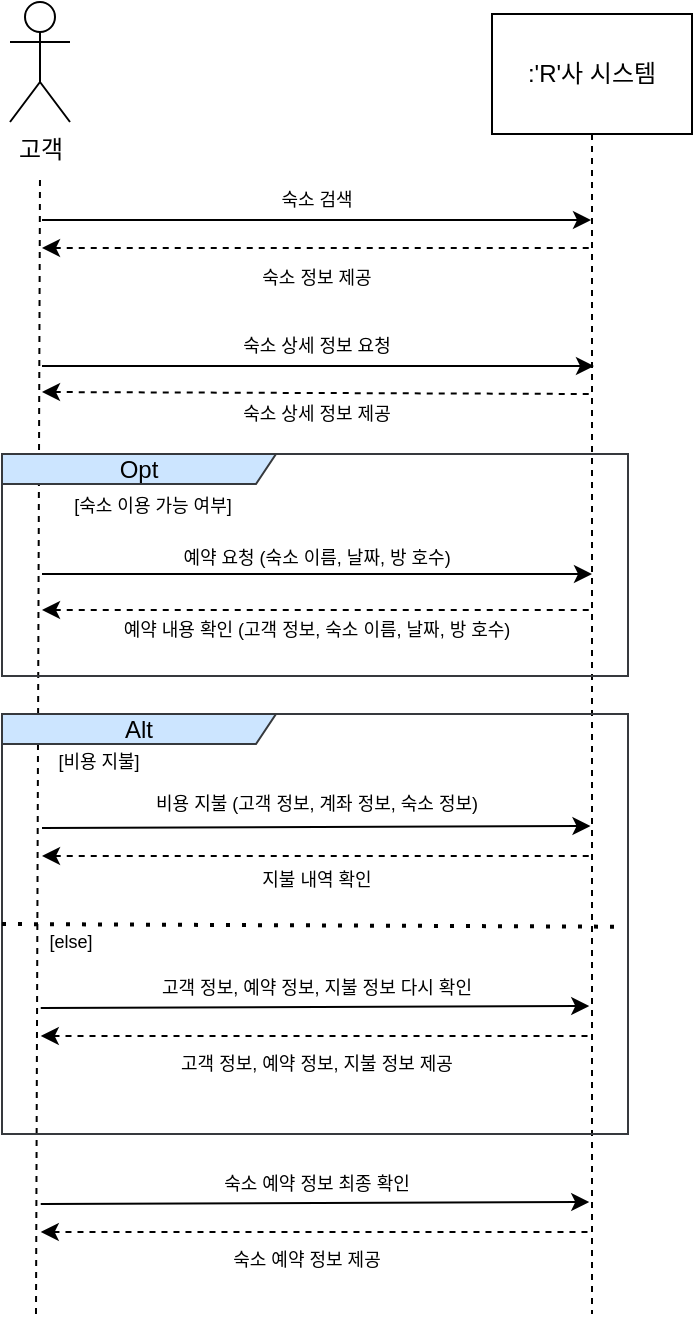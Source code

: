 <mxfile version="21.3.7" type="github">
  <diagram name="Page-1" id="2YBvvXClWsGukQMizWep">
    <mxGraphModel dx="1050" dy="581" grid="1" gridSize="10" guides="1" tooltips="1" connect="1" arrows="1" fold="1" page="1" pageScale="1" pageWidth="850" pageHeight="1100" math="0" shadow="0">
      <root>
        <mxCell id="0" />
        <mxCell id="1" parent="0" />
        <mxCell id="OeKNVEEBHDEB7mtfJP_2-1" value="고객" style="shape=umlActor;verticalLabelPosition=bottom;verticalAlign=top;html=1;outlineConnect=0;" vertex="1" parent="1">
          <mxGeometry x="257" y="344" width="30" height="60" as="geometry" />
        </mxCell>
        <mxCell id="OeKNVEEBHDEB7mtfJP_2-3" value="" style="endArrow=none;dashed=1;html=1;rounded=0;" edge="1" parent="1">
          <mxGeometry width="50" height="50" relative="1" as="geometry">
            <mxPoint x="270" y="1000" as="sourcePoint" />
            <mxPoint x="272" y="430" as="targetPoint" />
          </mxGeometry>
        </mxCell>
        <mxCell id="OeKNVEEBHDEB7mtfJP_2-4" value=":&#39;R&#39;사 시스템" style="shape=umlLifeline;perimeter=lifelinePerimeter;whiteSpace=wrap;html=1;container=0;dropTarget=0;collapsible=0;recursiveResize=0;outlineConnect=0;portConstraint=eastwest;newEdgeStyle={&quot;edgeStyle&quot;:&quot;elbowEdgeStyle&quot;,&quot;elbow&quot;:&quot;vertical&quot;,&quot;curved&quot;:0,&quot;rounded&quot;:0};size=60;" vertex="1" parent="1">
          <mxGeometry x="498" y="350" width="100" height="650" as="geometry" />
        </mxCell>
        <mxCell id="OeKNVEEBHDEB7mtfJP_2-6" value="" style="endArrow=classic;html=1;rounded=0;" edge="1" parent="1">
          <mxGeometry width="50" height="50" relative="1" as="geometry">
            <mxPoint x="273" y="453" as="sourcePoint" />
            <mxPoint x="547.5" y="453.0" as="targetPoint" />
          </mxGeometry>
        </mxCell>
        <mxCell id="OeKNVEEBHDEB7mtfJP_2-7" value="" style="endArrow=none;html=1;rounded=0;dashed=1;endFill=0;startArrow=classic;startFill=1;" edge="1" parent="1">
          <mxGeometry width="50" height="50" relative="1" as="geometry">
            <mxPoint x="273" y="467" as="sourcePoint" />
            <mxPoint x="548" y="467" as="targetPoint" />
          </mxGeometry>
        </mxCell>
        <mxCell id="OeKNVEEBHDEB7mtfJP_2-8" value="" style="endArrow=classic;html=1;rounded=0;" edge="1" parent="1">
          <mxGeometry width="50" height="50" relative="1" as="geometry">
            <mxPoint x="273" y="526" as="sourcePoint" />
            <mxPoint x="549" y="526" as="targetPoint" />
          </mxGeometry>
        </mxCell>
        <mxCell id="OeKNVEEBHDEB7mtfJP_2-9" value="" style="endArrow=none;html=1;rounded=0;dashed=1;endFill=0;startArrow=classic;startFill=1;" edge="1" parent="1">
          <mxGeometry width="50" height="50" relative="1" as="geometry">
            <mxPoint x="273" y="539" as="sourcePoint" />
            <mxPoint x="548" y="540" as="targetPoint" />
          </mxGeometry>
        </mxCell>
        <mxCell id="OeKNVEEBHDEB7mtfJP_2-10" value="" style="endArrow=classic;html=1;rounded=0;" edge="1" parent="1">
          <mxGeometry width="50" height="50" relative="1" as="geometry">
            <mxPoint x="273" y="630" as="sourcePoint" />
            <mxPoint x="548" y="630" as="targetPoint" />
          </mxGeometry>
        </mxCell>
        <mxCell id="OeKNVEEBHDEB7mtfJP_2-11" value="" style="endArrow=none;html=1;rounded=0;dashed=1;endFill=0;startArrow=classic;startFill=1;" edge="1" parent="1">
          <mxGeometry width="50" height="50" relative="1" as="geometry">
            <mxPoint x="273" y="648" as="sourcePoint" />
            <mxPoint x="548" y="648" as="targetPoint" />
          </mxGeometry>
        </mxCell>
        <mxCell id="OeKNVEEBHDEB7mtfJP_2-12" value="숙소 검색" style="text;html=1;align=center;verticalAlign=middle;resizable=0;points=[];autosize=1;strokeColor=none;fillColor=none;fontSize=9;" vertex="1" parent="1">
          <mxGeometry x="374.5" y="428" width="70" height="30" as="geometry" />
        </mxCell>
        <mxCell id="OeKNVEEBHDEB7mtfJP_2-13" value="숙소 정보 제공" style="text;html=1;align=center;verticalAlign=middle;resizable=0;points=[];autosize=1;strokeColor=none;fillColor=none;fontSize=9;" vertex="1" parent="1">
          <mxGeometry x="364.5" y="467" width="90" height="30" as="geometry" />
        </mxCell>
        <mxCell id="OeKNVEEBHDEB7mtfJP_2-14" value="숙소 상세 정보 요청" style="text;html=1;align=center;verticalAlign=middle;resizable=0;points=[];autosize=1;strokeColor=none;fillColor=none;fontSize=9;" vertex="1" parent="1">
          <mxGeometry x="354.5" y="501" width="110" height="30" as="geometry" />
        </mxCell>
        <mxCell id="OeKNVEEBHDEB7mtfJP_2-15" value="숙소 상세 정보 제공" style="text;html=1;align=center;verticalAlign=middle;resizable=0;points=[];autosize=1;strokeColor=none;fillColor=none;fontSize=9;" vertex="1" parent="1">
          <mxGeometry x="354.5" y="535" width="110" height="30" as="geometry" />
        </mxCell>
        <mxCell id="OeKNVEEBHDEB7mtfJP_2-23" value="" style="endArrow=classic;html=1;rounded=0;" edge="1" parent="1">
          <mxGeometry width="50" height="50" relative="1" as="geometry">
            <mxPoint x="273" y="757" as="sourcePoint" />
            <mxPoint x="547.25" y="756" as="targetPoint" />
          </mxGeometry>
        </mxCell>
        <mxCell id="OeKNVEEBHDEB7mtfJP_2-24" value="" style="endArrow=none;html=1;rounded=0;dashed=1;endFill=0;startArrow=classic;startFill=1;" edge="1" parent="1">
          <mxGeometry width="50" height="50" relative="1" as="geometry">
            <mxPoint x="273" y="771" as="sourcePoint" />
            <mxPoint x="547.25" y="771" as="targetPoint" />
          </mxGeometry>
        </mxCell>
        <mxCell id="OeKNVEEBHDEB7mtfJP_2-27" value="Opt" style="shape=umlFrame;whiteSpace=wrap;html=1;pointerEvents=0;recursiveResize=0;container=1;collapsible=0;width=137;height=15;labelBackgroundColor=none;labelBorderColor=none;fillColor=#cce5ff;fillStyle=auto;strokeColor=#36393d;" vertex="1" parent="1">
          <mxGeometry x="253" y="570" width="313" height="111" as="geometry" />
        </mxCell>
        <mxCell id="OeKNVEEBHDEB7mtfJP_2-29" value="&lt;font style=&quot;font-size: 9px;&quot;&gt;[숙소 이용 가능 여부]&lt;/font&gt;" style="text;html=1;align=center;verticalAlign=middle;resizable=0;points=[];autosize=1;strokeColor=none;fillColor=none;" vertex="1" parent="OeKNVEEBHDEB7mtfJP_2-27">
          <mxGeometry x="15" y="10" width="120" height="30" as="geometry" />
        </mxCell>
        <mxCell id="OeKNVEEBHDEB7mtfJP_2-21" value="예약 요청 (숙소 이름, 날짜, 방 호수)" style="text;html=1;align=center;verticalAlign=middle;resizable=0;points=[];autosize=1;strokeColor=none;fillColor=none;fontSize=9;" vertex="1" parent="OeKNVEEBHDEB7mtfJP_2-27">
          <mxGeometry x="66.5" y="37" width="180" height="30" as="geometry" />
        </mxCell>
        <mxCell id="OeKNVEEBHDEB7mtfJP_2-30" value="예약 내용 확인 (고객 정보, 숙소 이름, 날짜, 방 호수)" style="text;html=1;align=center;verticalAlign=middle;resizable=0;points=[];autosize=1;strokeColor=none;fillColor=none;fontSize=9;" vertex="1" parent="OeKNVEEBHDEB7mtfJP_2-27">
          <mxGeometry x="31.5" y="73" width="250" height="30" as="geometry" />
        </mxCell>
        <mxCell id="OeKNVEEBHDEB7mtfJP_2-36" value="Alt" style="shape=umlFrame;whiteSpace=wrap;html=1;pointerEvents=0;recursiveResize=0;container=1;collapsible=0;width=137;height=15;labelBackgroundColor=none;labelBorderColor=none;fillColor=#cce5ff;fillStyle=auto;strokeColor=#36393d;" vertex="1" parent="1">
          <mxGeometry x="253" y="700" width="313" height="210" as="geometry" />
        </mxCell>
        <mxCell id="OeKNVEEBHDEB7mtfJP_2-37" value="&lt;font style=&quot;font-size: 9px;&quot;&gt;[비용 지불]&lt;/font&gt;" style="text;html=1;align=center;verticalAlign=middle;resizable=0;points=[];autosize=1;strokeColor=none;fillColor=none;" vertex="1" parent="OeKNVEEBHDEB7mtfJP_2-36">
          <mxGeometry x="13" y="8" width="70" height="30" as="geometry" />
        </mxCell>
        <mxCell id="OeKNVEEBHDEB7mtfJP_2-41" value="&lt;font style=&quot;font-size: 9px;&quot;&gt;[else]&lt;/font&gt;" style="text;html=1;align=center;verticalAlign=middle;resizable=0;points=[];autosize=1;strokeColor=none;fillColor=none;" vertex="1" parent="OeKNVEEBHDEB7mtfJP_2-36">
          <mxGeometry x="9" y="98" width="50" height="30" as="geometry" />
        </mxCell>
        <mxCell id="OeKNVEEBHDEB7mtfJP_2-42" value="" style="endArrow=classic;html=1;rounded=0;" edge="1" parent="OeKNVEEBHDEB7mtfJP_2-36">
          <mxGeometry width="50" height="50" relative="1" as="geometry">
            <mxPoint x="19.38" y="147" as="sourcePoint" />
            <mxPoint x="293.63" y="146" as="targetPoint" />
          </mxGeometry>
        </mxCell>
        <mxCell id="OeKNVEEBHDEB7mtfJP_2-43" value="" style="endArrow=none;html=1;rounded=0;dashed=1;endFill=0;startArrow=classic;startFill=1;" edge="1" parent="OeKNVEEBHDEB7mtfJP_2-36">
          <mxGeometry width="50" height="50" relative="1" as="geometry">
            <mxPoint x="19.38" y="161" as="sourcePoint" />
            <mxPoint x="293.63" y="161" as="targetPoint" />
          </mxGeometry>
        </mxCell>
        <mxCell id="OeKNVEEBHDEB7mtfJP_2-44" value="고객 정보, 예약 정보, 지불 정보 다시 확인" style="text;html=1;align=center;verticalAlign=middle;resizable=0;points=[];autosize=1;strokeColor=none;fillColor=none;fontSize=9;" vertex="1" parent="OeKNVEEBHDEB7mtfJP_2-36">
          <mxGeometry x="51.5" y="122" width="210" height="30" as="geometry" />
        </mxCell>
        <mxCell id="OeKNVEEBHDEB7mtfJP_2-45" value="고객 정보, 예약 정보, 지불 정보 제공" style="text;html=1;align=center;verticalAlign=middle;resizable=0;points=[];autosize=1;strokeColor=none;fillColor=none;fontSize=9;" vertex="1" parent="OeKNVEEBHDEB7mtfJP_2-36">
          <mxGeometry x="61.5" y="160" width="190" height="30" as="geometry" />
        </mxCell>
        <mxCell id="OeKNVEEBHDEB7mtfJP_2-26" value="지불 내역 확인" style="text;html=1;align=center;verticalAlign=middle;resizable=0;points=[];autosize=1;strokeColor=none;fillColor=none;fontSize=9;" vertex="1" parent="OeKNVEEBHDEB7mtfJP_2-36">
          <mxGeometry x="111.5" y="68" width="90" height="30" as="geometry" />
        </mxCell>
        <mxCell id="OeKNVEEBHDEB7mtfJP_2-25" value="비용 지불 (고객 정보, 계좌 정보, 숙소 정보)" style="text;html=1;align=center;verticalAlign=middle;resizable=0;points=[];autosize=1;strokeColor=none;fillColor=none;fontSize=9;" vertex="1" parent="OeKNVEEBHDEB7mtfJP_2-36">
          <mxGeometry x="46.5" y="30" width="220" height="30" as="geometry" />
        </mxCell>
        <mxCell id="OeKNVEEBHDEB7mtfJP_2-40" value="" style="endArrow=none;dashed=1;html=1;dashPattern=1 3;strokeWidth=2;rounded=0;entryX=0.991;entryY=0.561;entryDx=0;entryDy=0;entryPerimeter=0;exitX=0;exitY=0.553;exitDx=0;exitDy=0;exitPerimeter=0;" edge="1" parent="1">
          <mxGeometry width="50" height="50" relative="1" as="geometry">
            <mxPoint x="253" y="805.01" as="sourcePoint" />
            <mxPoint x="563.183" y="806.37" as="targetPoint" />
          </mxGeometry>
        </mxCell>
        <mxCell id="OeKNVEEBHDEB7mtfJP_2-48" value="" style="endArrow=classic;html=1;rounded=0;" edge="1" parent="1">
          <mxGeometry width="50" height="50" relative="1" as="geometry">
            <mxPoint x="272.37" y="945" as="sourcePoint" />
            <mxPoint x="546.62" y="944" as="targetPoint" />
          </mxGeometry>
        </mxCell>
        <mxCell id="OeKNVEEBHDEB7mtfJP_2-49" value="" style="endArrow=none;html=1;rounded=0;dashed=1;endFill=0;startArrow=classic;startFill=1;" edge="1" parent="1">
          <mxGeometry width="50" height="50" relative="1" as="geometry">
            <mxPoint x="272.37" y="959" as="sourcePoint" />
            <mxPoint x="546.62" y="959" as="targetPoint" />
          </mxGeometry>
        </mxCell>
        <mxCell id="OeKNVEEBHDEB7mtfJP_2-50" value="숙소 예약 정보 최종 확인" style="text;html=1;align=center;verticalAlign=middle;resizable=0;points=[];autosize=1;strokeColor=none;fillColor=none;fontSize=9;" vertex="1" parent="1">
          <mxGeometry x="344.5" y="920" width="130" height="30" as="geometry" />
        </mxCell>
        <mxCell id="OeKNVEEBHDEB7mtfJP_2-51" value="숙소 예약 정보 제공" style="text;html=1;align=center;verticalAlign=middle;resizable=0;points=[];autosize=1;strokeColor=none;fillColor=none;fontSize=9;" vertex="1" parent="1">
          <mxGeometry x="350" y="958" width="110" height="30" as="geometry" />
        </mxCell>
      </root>
    </mxGraphModel>
  </diagram>
</mxfile>

